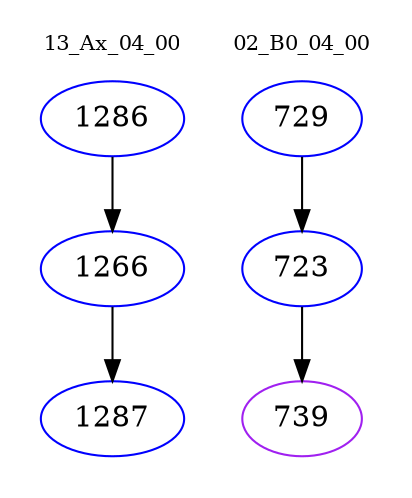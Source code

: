 digraph{
subgraph cluster_0 {
color = white
label = "13_Ax_04_00";
fontsize=10;
T0_1286 [label="1286", color="blue"]
T0_1286 -> T0_1266 [color="black"]
T0_1266 [label="1266", color="blue"]
T0_1266 -> T0_1287 [color="black"]
T0_1287 [label="1287", color="blue"]
}
subgraph cluster_1 {
color = white
label = "02_B0_04_00";
fontsize=10;
T1_729 [label="729", color="blue"]
T1_729 -> T1_723 [color="black"]
T1_723 [label="723", color="blue"]
T1_723 -> T1_739 [color="black"]
T1_739 [label="739", color="purple"]
}
}
